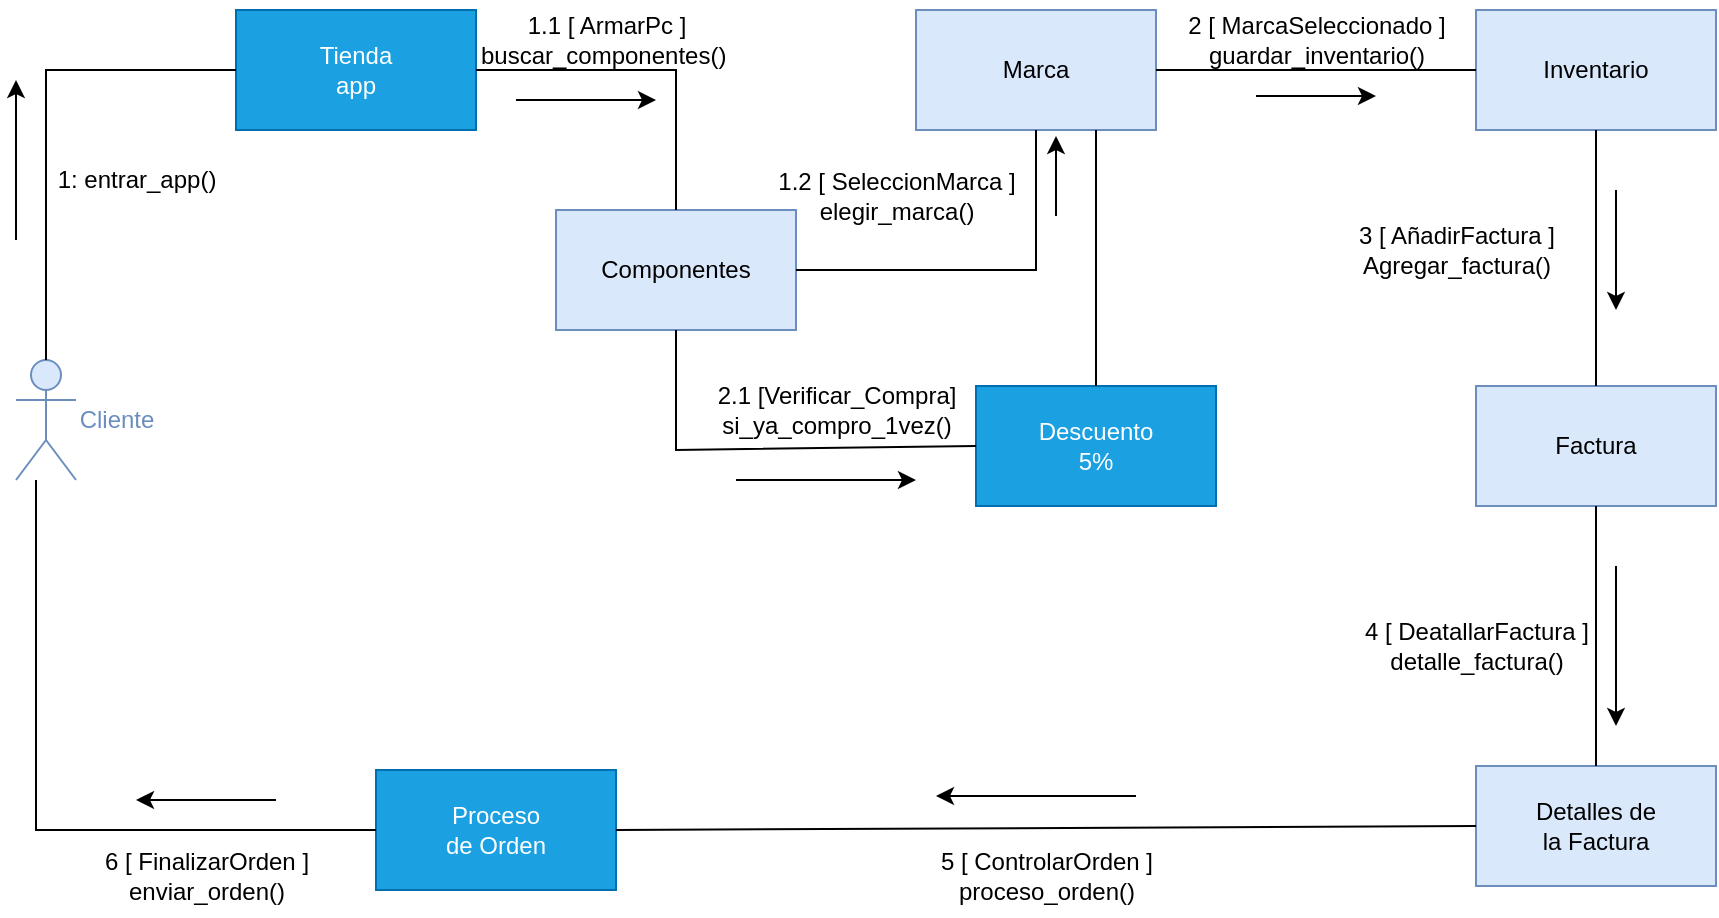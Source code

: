 <mxfile version="20.5.3" type="device"><diagram id="7TGweWpMwVY0XPRsetYm" name="Página-1"><mxGraphModel dx="2135" dy="722" grid="1" gridSize="10" guides="1" tooltips="1" connect="1" arrows="1" fold="1" page="1" pageScale="1" pageWidth="827" pageHeight="1169" math="0" shadow="0"><root><mxCell id="0"/><mxCell id="1" parent="0"/><mxCell id="TQBSBpGhCBpJ9XLAUu7y-1" value="" style="shape=umlActor;verticalLabelPosition=bottom;verticalAlign=top;html=1;outlineConnect=0;fillColor=#dae8fc;strokeColor=#6C8EBF;" vertex="1" parent="1"><mxGeometry x="-50" y="542" width="30" height="60" as="geometry"/></mxCell><mxCell id="TQBSBpGhCBpJ9XLAUu7y-5" value="Tienda&lt;br&gt;app" style="rounded=0;whiteSpace=wrap;html=1;fillColor=#1ba1e2;strokeColor=#006EAF;fontColor=#ffffff;" vertex="1" parent="1"><mxGeometry x="60" y="367" width="120" height="60" as="geometry"/></mxCell><mxCell id="TQBSBpGhCBpJ9XLAUu7y-8" value="" style="endArrow=none;html=1;rounded=0;exitX=0.5;exitY=0;exitDx=0;exitDy=0;exitPerimeter=0;entryX=0;entryY=0.5;entryDx=0;entryDy=0;" edge="1" parent="1" source="TQBSBpGhCBpJ9XLAUu7y-1" target="TQBSBpGhCBpJ9XLAUu7y-5"><mxGeometry width="50" height="50" relative="1" as="geometry"><mxPoint x="-50" y="457" as="sourcePoint"/><mxPoint y="407" as="targetPoint"/><Array as="points"><mxPoint x="-35" y="397"/></Array></mxGeometry></mxCell><mxCell id="TQBSBpGhCBpJ9XLAUu7y-9" value="Proceso&lt;br&gt;de Orden" style="rounded=0;whiteSpace=wrap;html=1;fillColor=#1ba1e2;fontColor=#ffffff;strokeColor=#006EAF;" vertex="1" parent="1"><mxGeometry x="130" y="747" width="120" height="60" as="geometry"/></mxCell><mxCell id="TQBSBpGhCBpJ9XLAUu7y-10" value="" style="endArrow=none;html=1;rounded=0;exitX=0;exitY=0.5;exitDx=0;exitDy=0;" edge="1" parent="1" source="TQBSBpGhCBpJ9XLAUu7y-9"><mxGeometry width="50" height="50" relative="1" as="geometry"><mxPoint x="60" y="777" as="sourcePoint"/><mxPoint x="-40" y="602" as="targetPoint"/><Array as="points"><mxPoint x="-40" y="777"/></Array></mxGeometry></mxCell><mxCell id="TQBSBpGhCBpJ9XLAUu7y-11" value="Componentes" style="rounded=0;whiteSpace=wrap;html=1;fillColor=#dae8fc;strokeColor=#6c8ebf;" vertex="1" parent="1"><mxGeometry x="220" y="467" width="120" height="60" as="geometry"/></mxCell><mxCell id="TQBSBpGhCBpJ9XLAUu7y-13" value="" style="endArrow=none;html=1;rounded=0;exitX=1;exitY=0.5;exitDx=0;exitDy=0;entryX=0.5;entryY=0;entryDx=0;entryDy=0;" edge="1" parent="1" source="TQBSBpGhCBpJ9XLAUu7y-5" target="TQBSBpGhCBpJ9XLAUu7y-11"><mxGeometry width="50" height="50" relative="1" as="geometry"><mxPoint x="390" y="397" as="sourcePoint"/><mxPoint x="440" y="347" as="targetPoint"/><Array as="points"><mxPoint x="280" y="397"/></Array></mxGeometry></mxCell><mxCell id="TQBSBpGhCBpJ9XLAUu7y-14" value="Inventario" style="rounded=0;whiteSpace=wrap;html=1;fillColor=#dae8fc;strokeColor=#6c8ebf;" vertex="1" parent="1"><mxGeometry x="680" y="367" width="120" height="60" as="geometry"/></mxCell><mxCell id="TQBSBpGhCBpJ9XLAUu7y-16" value="Factura" style="rounded=0;whiteSpace=wrap;html=1;fillColor=#dae8fc;strokeColor=#6c8ebf;" vertex="1" parent="1"><mxGeometry x="680" y="555" width="120" height="60" as="geometry"/></mxCell><mxCell id="TQBSBpGhCBpJ9XLAUu7y-18" value="Detalles de&lt;br&gt;la Factura" style="rounded=0;whiteSpace=wrap;html=1;fillColor=#dae8fc;strokeColor=#6c8ebf;" vertex="1" parent="1"><mxGeometry x="680" y="745" width="120" height="60" as="geometry"/></mxCell><mxCell id="TQBSBpGhCBpJ9XLAUu7y-19" value="" style="endArrow=none;html=1;rounded=0;exitX=0.5;exitY=0;exitDx=0;exitDy=0;entryX=0.5;entryY=1;entryDx=0;entryDy=0;" edge="1" parent="1" source="TQBSBpGhCBpJ9XLAUu7y-18" target="TQBSBpGhCBpJ9XLAUu7y-16"><mxGeometry width="50" height="50" relative="1" as="geometry"><mxPoint x="760" y="705" as="sourcePoint"/><mxPoint x="740" y="585" as="targetPoint"/></mxGeometry></mxCell><mxCell id="TQBSBpGhCBpJ9XLAUu7y-20" value="" style="endArrow=none;html=1;rounded=0;entryX=0;entryY=0.5;entryDx=0;entryDy=0;exitX=1;exitY=0.5;exitDx=0;exitDy=0;" edge="1" parent="1" source="TQBSBpGhCBpJ9XLAUu7y-9" target="TQBSBpGhCBpJ9XLAUu7y-18"><mxGeometry width="50" height="50" relative="1" as="geometry"><mxPoint x="449" y="805" as="sourcePoint"/><mxPoint x="499" y="755" as="targetPoint"/></mxGeometry></mxCell><mxCell id="TQBSBpGhCBpJ9XLAUu7y-21" value="" style="endArrow=classic;html=1;rounded=0;" edge="1" parent="1"><mxGeometry width="50" height="50" relative="1" as="geometry"><mxPoint x="-50" y="482" as="sourcePoint"/><mxPoint x="-50" y="402" as="targetPoint"/></mxGeometry></mxCell><mxCell id="TQBSBpGhCBpJ9XLAUu7y-22" value="Descuento&lt;br&gt;5%" style="rounded=0;whiteSpace=wrap;html=1;fillColor=#1ba1e2;fontColor=#ffffff;strokeColor=#006EAF;" vertex="1" parent="1"><mxGeometry x="430" y="555" width="120" height="60" as="geometry"/></mxCell><mxCell id="TQBSBpGhCBpJ9XLAUu7y-23" value="" style="endArrow=none;html=1;rounded=0;entryX=0.5;entryY=1;entryDx=0;entryDy=0;exitX=0;exitY=0.5;exitDx=0;exitDy=0;" edge="1" parent="1" source="TQBSBpGhCBpJ9XLAUu7y-22" target="TQBSBpGhCBpJ9XLAUu7y-11"><mxGeometry width="50" height="50" relative="1" as="geometry"><mxPoint x="261" y="632" as="sourcePoint"/><mxPoint x="311" y="582" as="targetPoint"/><Array as="points"><mxPoint x="280" y="587"/></Array></mxGeometry></mxCell><mxCell id="TQBSBpGhCBpJ9XLAUu7y-29" value="" style="endArrow=classic;html=1;rounded=0;" edge="1" parent="1"><mxGeometry width="50" height="50" relative="1" as="geometry"><mxPoint x="200" y="412" as="sourcePoint"/><mxPoint x="270" y="412" as="targetPoint"/></mxGeometry></mxCell><mxCell id="TQBSBpGhCBpJ9XLAUu7y-31" value="" style="endArrow=classic;html=1;rounded=0;" edge="1" parent="1"><mxGeometry width="50" height="50" relative="1" as="geometry"><mxPoint x="750" y="645" as="sourcePoint"/><mxPoint x="750" y="725" as="targetPoint"/></mxGeometry></mxCell><mxCell id="TQBSBpGhCBpJ9XLAUu7y-33" value="" style="endArrow=classic;html=1;rounded=0;" edge="1" parent="1"><mxGeometry width="50" height="50" relative="1" as="geometry"><mxPoint x="310" y="602" as="sourcePoint"/><mxPoint x="400" y="602" as="targetPoint"/></mxGeometry></mxCell><mxCell id="TQBSBpGhCBpJ9XLAUu7y-34" value="" style="endArrow=classic;html=1;rounded=0;" edge="1" parent="1"><mxGeometry width="50" height="50" relative="1" as="geometry"><mxPoint x="510" y="760" as="sourcePoint"/><mxPoint x="410" y="760" as="targetPoint"/></mxGeometry></mxCell><mxCell id="TQBSBpGhCBpJ9XLAUu7y-36" value="" style="endArrow=classic;html=1;rounded=0;" edge="1" parent="1"><mxGeometry width="50" height="50" relative="1" as="geometry"><mxPoint x="80" y="762" as="sourcePoint"/><mxPoint x="10" y="762" as="targetPoint"/></mxGeometry></mxCell><mxCell id="TQBSBpGhCBpJ9XLAUu7y-39" value="1: entrar_app()" style="text;html=1;align=center;verticalAlign=middle;resizable=0;points=[];autosize=1;strokeColor=none;fillColor=none;" vertex="1" parent="1"><mxGeometry x="-40" y="437" width="100" height="30" as="geometry"/></mxCell><mxCell id="TQBSBpGhCBpJ9XLAUu7y-40" value="3 [ AñadirFactura ]&lt;br&gt;Agregar_factura()" style="text;html=1;align=center;verticalAlign=middle;resizable=0;points=[];autosize=1;strokeColor=none;fillColor=none;" vertex="1" parent="1"><mxGeometry x="610" y="467" width="120" height="40" as="geometry"/></mxCell><mxCell id="TQBSBpGhCBpJ9XLAUu7y-41" value="2 [ MarcaSeleccionado ]&lt;br&gt;guardar_inventario()" style="text;html=1;align=center;verticalAlign=middle;resizable=0;points=[];autosize=1;strokeColor=none;fillColor=none;" vertex="1" parent="1"><mxGeometry x="525" y="362" width="150" height="40" as="geometry"/></mxCell><mxCell id="TQBSBpGhCBpJ9XLAUu7y-42" value="1.1 [ ArmarPc ]&lt;br&gt;buscar_componentes()&amp;nbsp;" style="text;html=1;align=center;verticalAlign=middle;resizable=0;points=[];autosize=1;strokeColor=none;fillColor=none;" vertex="1" parent="1"><mxGeometry x="170" y="362" width="150" height="40" as="geometry"/></mxCell><mxCell id="TQBSBpGhCBpJ9XLAUu7y-43" value="Marca" style="rounded=0;whiteSpace=wrap;html=1;fillColor=#dae8fc;strokeColor=#6c8ebf;" vertex="1" parent="1"><mxGeometry x="400" y="367" width="120" height="60" as="geometry"/></mxCell><mxCell id="TQBSBpGhCBpJ9XLAUu7y-44" value="" style="endArrow=none;html=1;rounded=0;entryX=0.5;entryY=1;entryDx=0;entryDy=0;exitX=1;exitY=0.5;exitDx=0;exitDy=0;" edge="1" parent="1" source="TQBSBpGhCBpJ9XLAUu7y-11" target="TQBSBpGhCBpJ9XLAUu7y-43"><mxGeometry width="50" height="50" relative="1" as="geometry"><mxPoint x="520" y="500" as="sourcePoint"/><mxPoint x="520" y="440" as="targetPoint"/><Array as="points"><mxPoint x="460" y="497"/></Array></mxGeometry></mxCell><mxCell id="TQBSBpGhCBpJ9XLAUu7y-45" value="" style="endArrow=none;html=1;rounded=0;exitX=1;exitY=0.5;exitDx=0;exitDy=0;entryX=0;entryY=0.5;entryDx=0;entryDy=0;" edge="1" parent="1" source="TQBSBpGhCBpJ9XLAUu7y-43" target="TQBSBpGhCBpJ9XLAUu7y-14"><mxGeometry width="50" height="50" relative="1" as="geometry"><mxPoint x="610" y="420" as="sourcePoint"/><mxPoint x="660" y="370" as="targetPoint"/></mxGeometry></mxCell><mxCell id="TQBSBpGhCBpJ9XLAUu7y-47" value="1.2 [ SeleccionMarca ]&lt;br&gt;elegir_marca()" style="text;html=1;align=center;verticalAlign=middle;resizable=0;points=[];autosize=1;strokeColor=none;fillColor=none;" vertex="1" parent="1"><mxGeometry x="320" y="440" width="140" height="40" as="geometry"/></mxCell><mxCell id="TQBSBpGhCBpJ9XLAUu7y-48" value="" style="endArrow=classic;html=1;rounded=0;" edge="1" parent="1"><mxGeometry width="50" height="50" relative="1" as="geometry"><mxPoint x="470" y="470" as="sourcePoint"/><mxPoint x="470" y="430" as="targetPoint"/></mxGeometry></mxCell><mxCell id="TQBSBpGhCBpJ9XLAUu7y-49" value="" style="endArrow=classic;html=1;rounded=0;" edge="1" parent="1"><mxGeometry width="50" height="50" relative="1" as="geometry"><mxPoint x="570" y="410" as="sourcePoint"/><mxPoint x="630" y="410" as="targetPoint"/></mxGeometry></mxCell><mxCell id="TQBSBpGhCBpJ9XLAUu7y-52" value="" style="endArrow=none;html=1;rounded=0;entryX=0.5;entryY=1;entryDx=0;entryDy=0;exitX=0.5;exitY=0;exitDx=0;exitDy=0;" edge="1" parent="1" source="TQBSBpGhCBpJ9XLAUu7y-16" target="TQBSBpGhCBpJ9XLAUu7y-14"><mxGeometry width="50" height="50" relative="1" as="geometry"><mxPoint x="680" y="510" as="sourcePoint"/><mxPoint x="730" y="460" as="targetPoint"/></mxGeometry></mxCell><mxCell id="TQBSBpGhCBpJ9XLAUu7y-53" value="" style="endArrow=none;html=1;rounded=0;entryX=0.75;entryY=1;entryDx=0;entryDy=0;exitX=0.5;exitY=0;exitDx=0;exitDy=0;" edge="1" parent="1" source="TQBSBpGhCBpJ9XLAUu7y-22" target="TQBSBpGhCBpJ9XLAUu7y-43"><mxGeometry width="50" height="50" relative="1" as="geometry"><mxPoint x="460" y="540" as="sourcePoint"/><mxPoint x="510" y="490" as="targetPoint"/></mxGeometry></mxCell><mxCell id="TQBSBpGhCBpJ9XLAUu7y-54" value="" style="endArrow=classic;html=1;rounded=0;" edge="1" parent="1"><mxGeometry width="50" height="50" relative="1" as="geometry"><mxPoint x="750" y="457" as="sourcePoint"/><mxPoint x="750" y="517" as="targetPoint"/></mxGeometry></mxCell><mxCell id="TQBSBpGhCBpJ9XLAUu7y-55" value="2.1 [Verificar_Compra]&lt;br&gt;si_ya_compro_1vez()" style="text;html=1;align=center;verticalAlign=middle;resizable=0;points=[];autosize=1;strokeColor=none;fillColor=none;" vertex="1" parent="1"><mxGeometry x="290" y="547" width="140" height="40" as="geometry"/></mxCell><mxCell id="TQBSBpGhCBpJ9XLAUu7y-56" value="5 [ ControlarOrden ]&lt;br&gt;proceso_orden()" style="text;html=1;align=center;verticalAlign=middle;resizable=0;points=[];autosize=1;strokeColor=none;fillColor=none;" vertex="1" parent="1"><mxGeometry x="400" y="780" width="130" height="40" as="geometry"/></mxCell><mxCell id="TQBSBpGhCBpJ9XLAUu7y-57" value="4 [ DeatallarFactura ]&lt;br&gt;detalle_factura()" style="text;html=1;align=center;verticalAlign=middle;resizable=0;points=[];autosize=1;strokeColor=none;fillColor=none;" vertex="1" parent="1"><mxGeometry x="610" y="665" width="140" height="40" as="geometry"/></mxCell><mxCell id="TQBSBpGhCBpJ9XLAUu7y-60" value="6 [ FinalizarOrden ]&lt;br&gt;enviar_orden()" style="text;html=1;align=center;verticalAlign=middle;resizable=0;points=[];autosize=1;strokeColor=none;fillColor=none;" vertex="1" parent="1"><mxGeometry x="-20" y="780" width="130" height="40" as="geometry"/></mxCell><mxCell id="TQBSBpGhCBpJ9XLAUu7y-63" value="&lt;font color=&quot;#6c8ebf&quot;&gt;Cliente&lt;/font&gt;" style="text;html=1;align=center;verticalAlign=middle;resizable=0;points=[];autosize=1;strokeColor=none;fillColor=none;" vertex="1" parent="1"><mxGeometry x="-30" y="557" width="60" height="30" as="geometry"/></mxCell></root></mxGraphModel></diagram></mxfile>